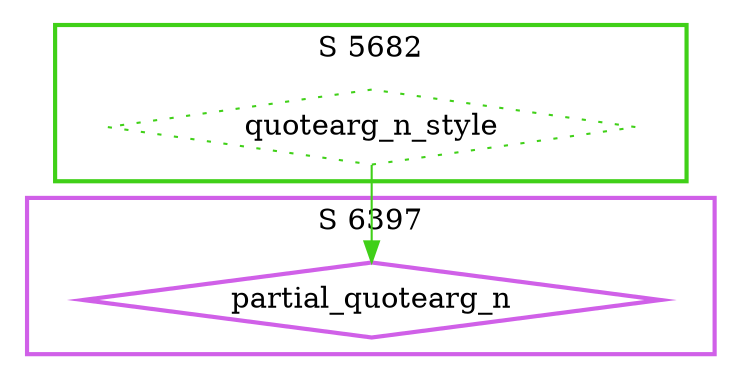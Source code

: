 digraph G {
  ratio=0.500000;
  "UV quotearg_n_style (5682)" [shape=diamond, label="quotearg_n_style",
                                color="#40D018", style=dotted];
  "UV partial_quotearg_n (6397)" [shape=diamond, label="partial_quotearg_n",
                                  color="#D060E8", style=bold];
  
  subgraph cluster_6397 { label="S 6397";
    color="#D060E8";
    style=bold;
    "UV partial_quotearg_n (6397)"; };
  subgraph cluster_5682 { label="S 5682";
    color="#40D018";
    style=bold;
    "UV quotearg_n_style (5682)"; };
  
  "UV quotearg_n_style (5682)" -> "UV partial_quotearg_n (6397)" [color="#40D018"];
  
  }